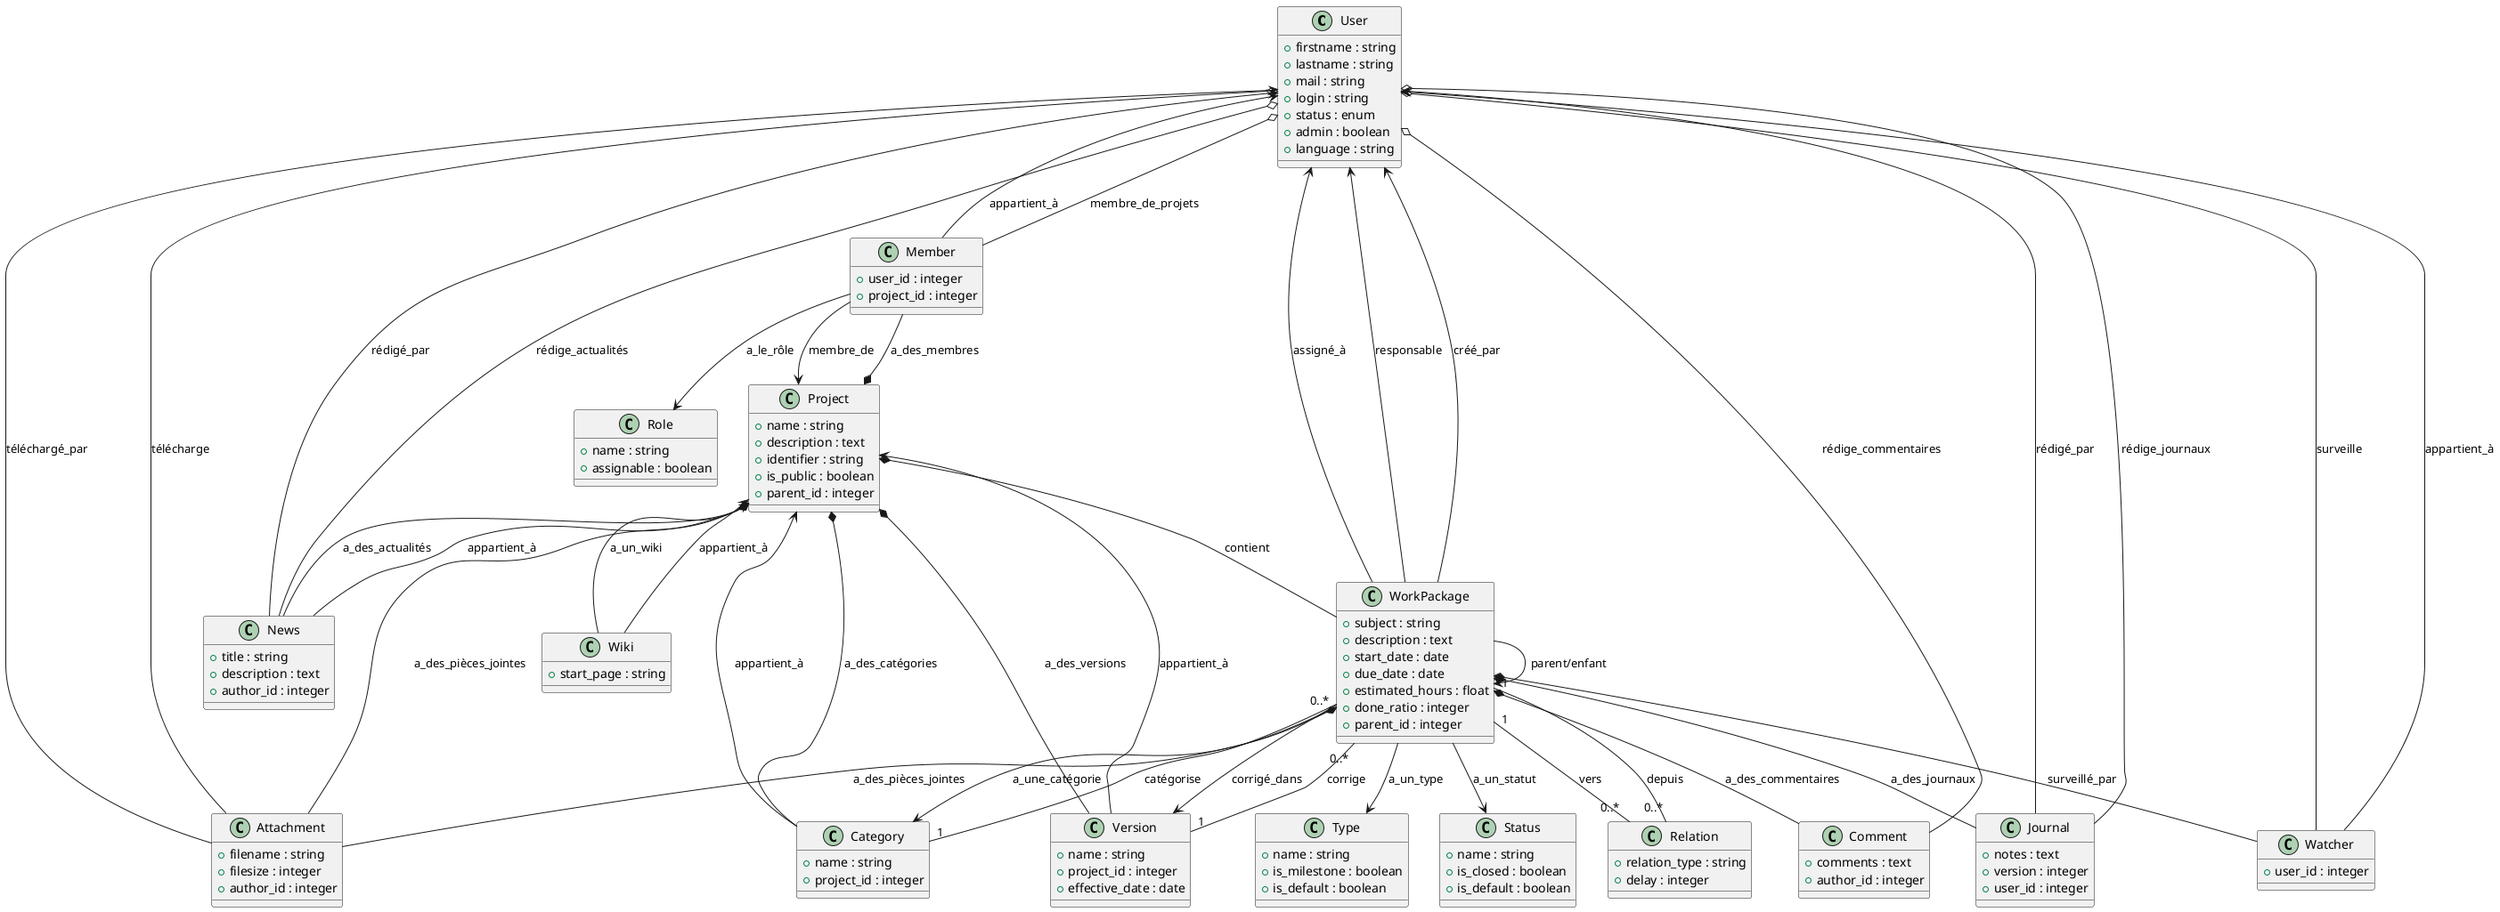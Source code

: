 @startuml
' Diagramme de classes simplifié pour OpenProject

class User {
  +firstname : string
  +lastname : string
  +mail : string
  +login : string
  +status : enum
  +admin : boolean
  +language : string
}

class Project {
  +name : string
  +description : text
  +identifier : string
  +is_public : boolean
  +parent_id : integer
}

class WorkPackage {
  +subject : string
  +description : text
  +start_date : date
  +due_date : date
  +estimated_hours : float
  +done_ratio : integer
  +parent_id : integer
}

class Type {
  +name : string
  +is_milestone : boolean
  +is_default : boolean
}

class Status {
  +name : string
  +is_closed : boolean
  +is_default : boolean
}

class Role {
  +name : string
  +assignable : boolean
}

class Member {
  +user_id : integer
  +project_id : integer
}

class Category {
  +name : string
  +project_id : integer
}

class Version {
  +name : string
  +project_id : integer
  +effective_date : date
}

class Attachment {
  +filename : string
  +filesize : integer
  +author_id : integer
}

class Journal {
  +notes : text
  +version : integer
  +user_id : integer
}

class Comment {
  +comments : text
  +author_id : integer
}

class Watcher {
  +user_id : integer
}

class Relation {
  +relation_type : string
  +delay : integer
}

class News {
  +title : string
  +description : text
  +author_id : integer
}

class Wiki {
  +start_page : string
}

' Relations de composition (partie intégrante - ne peut exister sans le parent)
Project *-- WorkPackage : contient
Project *-- Member : a_des_membres
Project *-- Version : a_des_versions
Project *-- Category : a_des_catégories
Project *-- Wiki : a_un_wiki

' Relations d'agrégation (peut exister indépendamment)
Project o-- News : a_des_actualités
Project o-- Attachment : a_des_pièces_jointes

' Relations d'association avec dépendance
WorkPackage --> Type : a_un_type
WorkPackage --> Status : a_un_statut
WorkPackage --> User : assigné_à
WorkPackage --> User : responsable
WorkPackage --> User : créé_par
WorkPackage --> Category : a_une_catégorie
WorkPackage --> Version : corrigé_dans

' Relations de composition pour WorkPackage
WorkPackage *-- Journal : a_des_journaux
WorkPackage *-- Comment : a_des_commentaires
WorkPackage *-- Watcher : surveillé_par
WorkPackage *-- Attachment : a_des_pièces_jointes

' Relations d'association entre WorkPackages
WorkPackage --> WorkPackage : parent/enfant
WorkPackage "1" -- "0..*" Relation : depuis
WorkPackage "1" -- "0..*" Relation : vers

' Relations utilisateurs (agrégation - l'utilisateur existe indépendamment)
User o-- Member : membre_de_projets
User o-- Journal : rédige_journaux
User o-- Comment : rédige_commentaires
User o-- Watcher : surveille
User o-- News : rédige_actualités
User o-- Attachment : télécharge

' Relations de dépendance pour Member
Member --> User : appartient_à
Member --> Project : membre_de
Member --> Role : a_le_rôle

' Relations de dépendance
Journal --> User : rédigé_par
Attachment --> User : téléchargé_par
Wiki --> Project : appartient_à
Watcher --> User : appartient_à
Version --> Project : appartient_à
Category --> Project : appartient_à
News --> Project : appartient_à
News --> User : rédigé_par

' Relations bidirectionnelles
Version "1" -- "0..*" WorkPackage : corrige
Category "1" -- "0..*" WorkPackage : catégorise

@enduml
